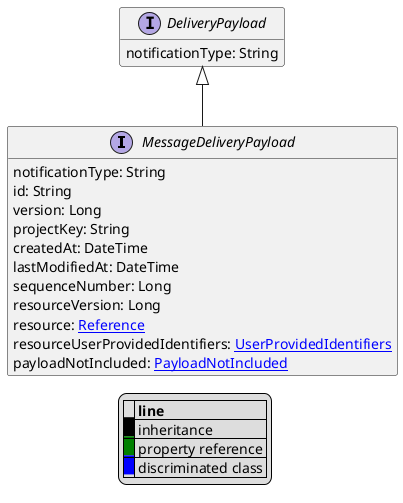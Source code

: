 @startuml

hide empty fields
hide empty methods
legend
|= |= line |
|<back:black>   </back>| inheritance |
|<back:green>   </back>| property reference |
|<back:blue>   </back>| discriminated class |
endlegend
interface MessageDeliveryPayload [[MessageDeliveryPayload.svg]] extends DeliveryPayload {
    notificationType: String
    id: String
    version: Long
    projectKey: String
    createdAt: DateTime
    lastModifiedAt: DateTime
    sequenceNumber: Long
    resourceVersion: Long
    resource: [[Reference.svg Reference]]
    resourceUserProvidedIdentifiers: [[UserProvidedIdentifiers.svg UserProvidedIdentifiers]]
    payloadNotIncluded: [[PayloadNotIncluded.svg PayloadNotIncluded]]
}
interface DeliveryPayload [[DeliveryPayload.svg]]  {
    notificationType: String
}





@enduml
